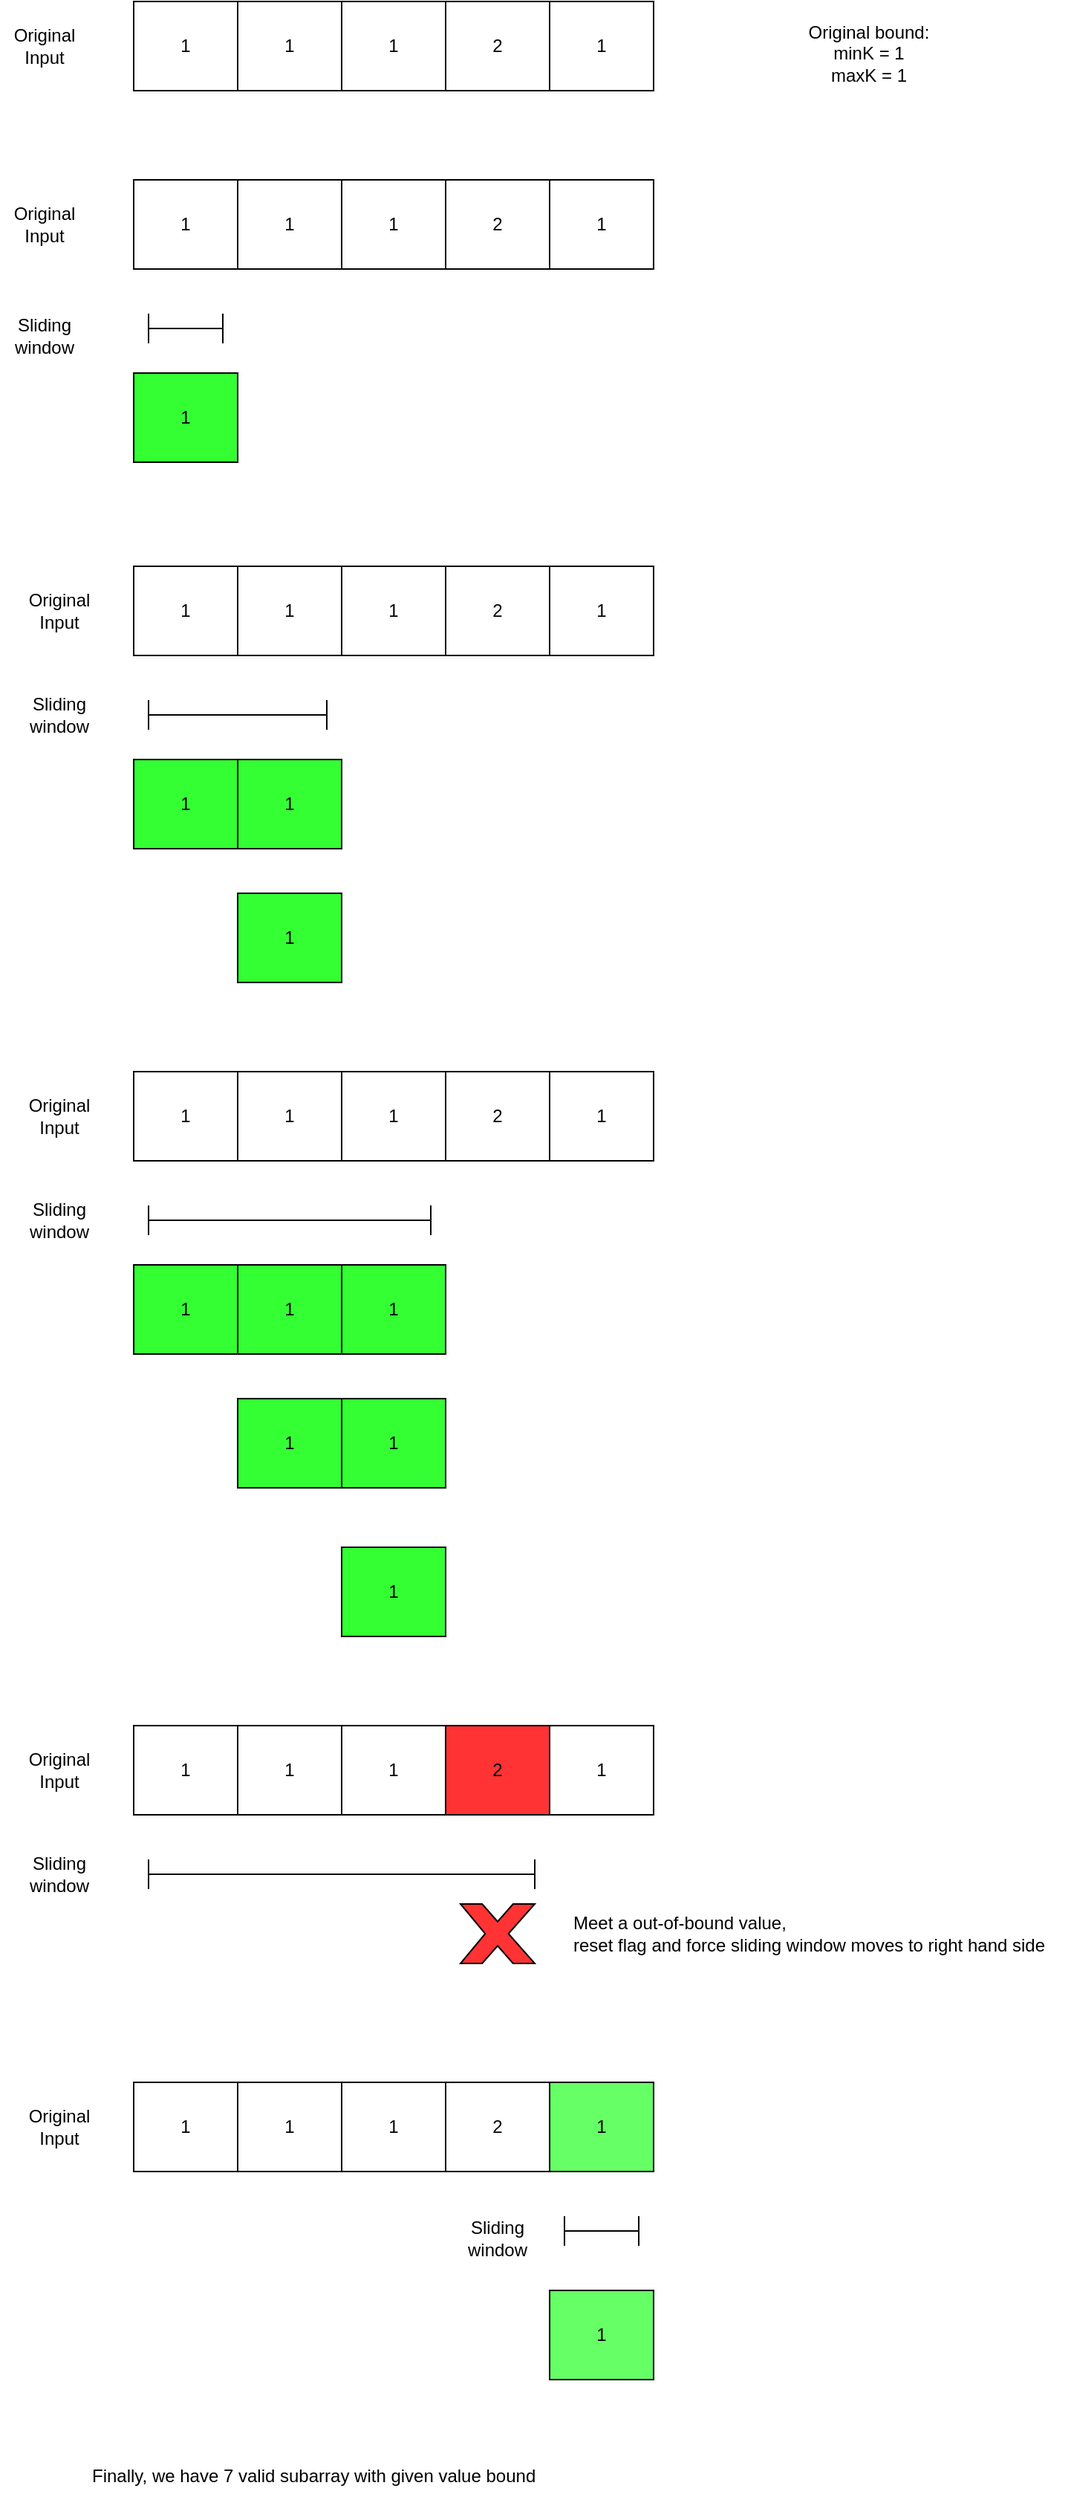 <mxfile version="20.4.1" type="github">
  <diagram id="rx4cs3UstuWfeNW1Yqym" name="第 1 页">
    <mxGraphModel dx="974" dy="475" grid="1" gridSize="10" guides="1" tooltips="1" connect="1" arrows="1" fold="1" page="1" pageScale="1" pageWidth="827" pageHeight="1169" math="0" shadow="0">
      <root>
        <mxCell id="0" />
        <mxCell id="1" parent="0" />
        <mxCell id="fgOzfoC5r0u5ENq1_FYO-1" value="1" style="rounded=0;whiteSpace=wrap;html=1;" vertex="1" parent="1">
          <mxGeometry x="120" y="40" width="70" height="60" as="geometry" />
        </mxCell>
        <mxCell id="fgOzfoC5r0u5ENq1_FYO-2" value="1" style="rounded=0;whiteSpace=wrap;html=1;" vertex="1" parent="1">
          <mxGeometry x="190" y="40" width="70" height="60" as="geometry" />
        </mxCell>
        <mxCell id="fgOzfoC5r0u5ENq1_FYO-3" value="1" style="rounded=0;whiteSpace=wrap;html=1;" vertex="1" parent="1">
          <mxGeometry x="260" y="40" width="70" height="60" as="geometry" />
        </mxCell>
        <mxCell id="fgOzfoC5r0u5ENq1_FYO-4" value="2" style="rounded=0;whiteSpace=wrap;html=1;" vertex="1" parent="1">
          <mxGeometry x="330" y="40" width="70" height="60" as="geometry" />
        </mxCell>
        <mxCell id="fgOzfoC5r0u5ENq1_FYO-6" value="1" style="rounded=0;whiteSpace=wrap;html=1;" vertex="1" parent="1">
          <mxGeometry x="400" y="40" width="70" height="60" as="geometry" />
        </mxCell>
        <mxCell id="fgOzfoC5r0u5ENq1_FYO-7" value="1" style="rounded=0;whiteSpace=wrap;html=1;" vertex="1" parent="1">
          <mxGeometry x="120" y="160" width="70" height="60" as="geometry" />
        </mxCell>
        <mxCell id="fgOzfoC5r0u5ENq1_FYO-8" value="1" style="rounded=0;whiteSpace=wrap;html=1;" vertex="1" parent="1">
          <mxGeometry x="190" y="160" width="70" height="60" as="geometry" />
        </mxCell>
        <mxCell id="fgOzfoC5r0u5ENq1_FYO-9" value="1" style="rounded=0;whiteSpace=wrap;html=1;" vertex="1" parent="1">
          <mxGeometry x="260" y="160" width="70" height="60" as="geometry" />
        </mxCell>
        <mxCell id="fgOzfoC5r0u5ENq1_FYO-10" value="2" style="rounded=0;whiteSpace=wrap;html=1;" vertex="1" parent="1">
          <mxGeometry x="330" y="160" width="70" height="60" as="geometry" />
        </mxCell>
        <mxCell id="fgOzfoC5r0u5ENq1_FYO-11" value="1" style="rounded=0;whiteSpace=wrap;html=1;" vertex="1" parent="1">
          <mxGeometry x="400" y="160" width="70" height="60" as="geometry" />
        </mxCell>
        <mxCell id="fgOzfoC5r0u5ENq1_FYO-13" value="" style="shape=crossbar;whiteSpace=wrap;html=1;rounded=1;" vertex="1" parent="1">
          <mxGeometry x="130" y="250" width="50" height="20" as="geometry" />
        </mxCell>
        <mxCell id="fgOzfoC5r0u5ENq1_FYO-14" value="1" style="rounded=0;whiteSpace=wrap;html=1;fillColor=#33FF33;" vertex="1" parent="1">
          <mxGeometry x="120" y="290" width="70" height="60" as="geometry" />
        </mxCell>
        <mxCell id="fgOzfoC5r0u5ENq1_FYO-15" value="1" style="rounded=0;whiteSpace=wrap;html=1;" vertex="1" parent="1">
          <mxGeometry x="120" y="420" width="70" height="60" as="geometry" />
        </mxCell>
        <mxCell id="fgOzfoC5r0u5ENq1_FYO-16" value="1" style="rounded=0;whiteSpace=wrap;html=1;" vertex="1" parent="1">
          <mxGeometry x="190" y="420" width="70" height="60" as="geometry" />
        </mxCell>
        <mxCell id="fgOzfoC5r0u5ENq1_FYO-17" value="1" style="rounded=0;whiteSpace=wrap;html=1;" vertex="1" parent="1">
          <mxGeometry x="260" y="420" width="70" height="60" as="geometry" />
        </mxCell>
        <mxCell id="fgOzfoC5r0u5ENq1_FYO-18" value="2" style="rounded=0;whiteSpace=wrap;html=1;" vertex="1" parent="1">
          <mxGeometry x="330" y="420" width="70" height="60" as="geometry" />
        </mxCell>
        <mxCell id="fgOzfoC5r0u5ENq1_FYO-19" value="1" style="rounded=0;whiteSpace=wrap;html=1;" vertex="1" parent="1">
          <mxGeometry x="400" y="420" width="70" height="60" as="geometry" />
        </mxCell>
        <mxCell id="fgOzfoC5r0u5ENq1_FYO-20" value="" style="shape=crossbar;whiteSpace=wrap;html=1;rounded=1;" vertex="1" parent="1">
          <mxGeometry x="130" y="510" width="120" height="20" as="geometry" />
        </mxCell>
        <mxCell id="fgOzfoC5r0u5ENq1_FYO-21" value="1" style="rounded=0;whiteSpace=wrap;html=1;fillColor=#33FF33;" vertex="1" parent="1">
          <mxGeometry x="120" y="550" width="70" height="60" as="geometry" />
        </mxCell>
        <mxCell id="fgOzfoC5r0u5ENq1_FYO-22" value="1" style="rounded=0;whiteSpace=wrap;html=1;fillColor=#33FF33;" vertex="1" parent="1">
          <mxGeometry x="190" y="550" width="70" height="60" as="geometry" />
        </mxCell>
        <mxCell id="fgOzfoC5r0u5ENq1_FYO-23" value="1" style="rounded=0;whiteSpace=wrap;html=1;fillColor=#33FF33;" vertex="1" parent="1">
          <mxGeometry x="190" y="640" width="70" height="60" as="geometry" />
        </mxCell>
        <mxCell id="fgOzfoC5r0u5ENq1_FYO-24" value="1" style="rounded=0;whiteSpace=wrap;html=1;" vertex="1" parent="1">
          <mxGeometry x="120" y="760" width="70" height="60" as="geometry" />
        </mxCell>
        <mxCell id="fgOzfoC5r0u5ENq1_FYO-25" value="1" style="rounded=0;whiteSpace=wrap;html=1;" vertex="1" parent="1">
          <mxGeometry x="190" y="760" width="70" height="60" as="geometry" />
        </mxCell>
        <mxCell id="fgOzfoC5r0u5ENq1_FYO-26" value="1" style="rounded=0;whiteSpace=wrap;html=1;" vertex="1" parent="1">
          <mxGeometry x="260" y="760" width="70" height="60" as="geometry" />
        </mxCell>
        <mxCell id="fgOzfoC5r0u5ENq1_FYO-27" value="2" style="rounded=0;whiteSpace=wrap;html=1;" vertex="1" parent="1">
          <mxGeometry x="330" y="760" width="70" height="60" as="geometry" />
        </mxCell>
        <mxCell id="fgOzfoC5r0u5ENq1_FYO-28" value="1" style="rounded=0;whiteSpace=wrap;html=1;" vertex="1" parent="1">
          <mxGeometry x="400" y="760" width="70" height="60" as="geometry" />
        </mxCell>
        <mxCell id="fgOzfoC5r0u5ENq1_FYO-29" value="" style="shape=crossbar;whiteSpace=wrap;html=1;rounded=1;" vertex="1" parent="1">
          <mxGeometry x="130" y="850" width="190" height="20" as="geometry" />
        </mxCell>
        <mxCell id="fgOzfoC5r0u5ENq1_FYO-30" value="1" style="rounded=0;whiteSpace=wrap;html=1;fillColor=#33FF33;" vertex="1" parent="1">
          <mxGeometry x="120" y="890" width="70" height="60" as="geometry" />
        </mxCell>
        <mxCell id="fgOzfoC5r0u5ENq1_FYO-31" value="1" style="rounded=0;whiteSpace=wrap;html=1;fillColor=#33FF33;" vertex="1" parent="1">
          <mxGeometry x="190" y="890" width="70" height="60" as="geometry" />
        </mxCell>
        <mxCell id="fgOzfoC5r0u5ENq1_FYO-32" value="1" style="rounded=0;whiteSpace=wrap;html=1;fillColor=#33FF33;" vertex="1" parent="1">
          <mxGeometry x="190" y="980" width="70" height="60" as="geometry" />
        </mxCell>
        <mxCell id="fgOzfoC5r0u5ENq1_FYO-33" value="1" style="rounded=0;whiteSpace=wrap;html=1;fillColor=#33FF33;" vertex="1" parent="1">
          <mxGeometry x="260" y="890" width="70" height="60" as="geometry" />
        </mxCell>
        <mxCell id="fgOzfoC5r0u5ENq1_FYO-34" value="1" style="rounded=0;whiteSpace=wrap;html=1;fillColor=#33FF33;" vertex="1" parent="1">
          <mxGeometry x="260" y="980" width="70" height="60" as="geometry" />
        </mxCell>
        <mxCell id="fgOzfoC5r0u5ENq1_FYO-35" value="1" style="rounded=0;whiteSpace=wrap;html=1;fillColor=#33FF33;" vertex="1" parent="1">
          <mxGeometry x="260" y="1080" width="70" height="60" as="geometry" />
        </mxCell>
        <mxCell id="fgOzfoC5r0u5ENq1_FYO-36" value="1" style="rounded=0;whiteSpace=wrap;html=1;" vertex="1" parent="1">
          <mxGeometry x="120" y="1200" width="70" height="60" as="geometry" />
        </mxCell>
        <mxCell id="fgOzfoC5r0u5ENq1_FYO-37" value="1" style="rounded=0;whiteSpace=wrap;html=1;" vertex="1" parent="1">
          <mxGeometry x="190" y="1200" width="70" height="60" as="geometry" />
        </mxCell>
        <mxCell id="fgOzfoC5r0u5ENq1_FYO-38" value="1" style="rounded=0;whiteSpace=wrap;html=1;" vertex="1" parent="1">
          <mxGeometry x="260" y="1200" width="70" height="60" as="geometry" />
        </mxCell>
        <mxCell id="fgOzfoC5r0u5ENq1_FYO-39" value="2" style="rounded=0;whiteSpace=wrap;html=1;fillColor=#FF3333;" vertex="1" parent="1">
          <mxGeometry x="330" y="1200" width="70" height="60" as="geometry" />
        </mxCell>
        <mxCell id="fgOzfoC5r0u5ENq1_FYO-40" value="1" style="rounded=0;whiteSpace=wrap;html=1;" vertex="1" parent="1">
          <mxGeometry x="400" y="1200" width="70" height="60" as="geometry" />
        </mxCell>
        <mxCell id="fgOzfoC5r0u5ENq1_FYO-41" value="" style="shape=crossbar;whiteSpace=wrap;html=1;rounded=1;" vertex="1" parent="1">
          <mxGeometry x="130" y="1290" width="260" height="20" as="geometry" />
        </mxCell>
        <mxCell id="fgOzfoC5r0u5ENq1_FYO-48" value="" style="verticalLabelPosition=bottom;verticalAlign=top;html=1;shape=mxgraph.basic.x;fillColor=#FF3333;" vertex="1" parent="1">
          <mxGeometry x="340" y="1320" width="50" height="40" as="geometry" />
        </mxCell>
        <mxCell id="fgOzfoC5r0u5ENq1_FYO-49" value="1" style="rounded=0;whiteSpace=wrap;html=1;" vertex="1" parent="1">
          <mxGeometry x="120" y="1440" width="70" height="60" as="geometry" />
        </mxCell>
        <mxCell id="fgOzfoC5r0u5ENq1_FYO-50" value="1" style="rounded=0;whiteSpace=wrap;html=1;" vertex="1" parent="1">
          <mxGeometry x="190" y="1440" width="70" height="60" as="geometry" />
        </mxCell>
        <mxCell id="fgOzfoC5r0u5ENq1_FYO-51" value="1" style="rounded=0;whiteSpace=wrap;html=1;" vertex="1" parent="1">
          <mxGeometry x="260" y="1440" width="70" height="60" as="geometry" />
        </mxCell>
        <mxCell id="fgOzfoC5r0u5ENq1_FYO-52" value="2" style="rounded=0;whiteSpace=wrap;html=1;fillColor=#FFFFFF;" vertex="1" parent="1">
          <mxGeometry x="330" y="1440" width="70" height="60" as="geometry" />
        </mxCell>
        <mxCell id="fgOzfoC5r0u5ENq1_FYO-53" value="1" style="rounded=0;whiteSpace=wrap;html=1;fillColor=#66FF66;" vertex="1" parent="1">
          <mxGeometry x="400" y="1440" width="70" height="60" as="geometry" />
        </mxCell>
        <mxCell id="fgOzfoC5r0u5ENq1_FYO-54" value="" style="shape=crossbar;whiteSpace=wrap;html=1;rounded=1;" vertex="1" parent="1">
          <mxGeometry x="410" y="1530" width="50" height="20" as="geometry" />
        </mxCell>
        <mxCell id="fgOzfoC5r0u5ENq1_FYO-56" value="1" style="rounded=0;whiteSpace=wrap;html=1;fillColor=#66FF66;" vertex="1" parent="1">
          <mxGeometry x="400" y="1580" width="70" height="60" as="geometry" />
        </mxCell>
        <mxCell id="fgOzfoC5r0u5ENq1_FYO-57" value="Original Input" style="text;html=1;strokeColor=none;fillColor=none;align=center;verticalAlign=middle;whiteSpace=wrap;rounded=0;" vertex="1" parent="1">
          <mxGeometry x="30" y="55" width="60" height="30" as="geometry" />
        </mxCell>
        <mxCell id="fgOzfoC5r0u5ENq1_FYO-58" value="Original Input" style="text;html=1;strokeColor=none;fillColor=none;align=center;verticalAlign=middle;whiteSpace=wrap;rounded=0;" vertex="1" parent="1">
          <mxGeometry x="30" y="175" width="60" height="30" as="geometry" />
        </mxCell>
        <mxCell id="fgOzfoC5r0u5ENq1_FYO-59" value="Original Input" style="text;html=1;strokeColor=none;fillColor=none;align=center;verticalAlign=middle;whiteSpace=wrap;rounded=0;" vertex="1" parent="1">
          <mxGeometry x="40" y="435" width="60" height="30" as="geometry" />
        </mxCell>
        <mxCell id="fgOzfoC5r0u5ENq1_FYO-60" value="Original Input" style="text;html=1;strokeColor=none;fillColor=none;align=center;verticalAlign=middle;whiteSpace=wrap;rounded=0;" vertex="1" parent="1">
          <mxGeometry x="40" y="775" width="60" height="30" as="geometry" />
        </mxCell>
        <mxCell id="fgOzfoC5r0u5ENq1_FYO-61" value="Original Input" style="text;html=1;strokeColor=none;fillColor=none;align=center;verticalAlign=middle;whiteSpace=wrap;rounded=0;" vertex="1" parent="1">
          <mxGeometry x="40" y="1215" width="60" height="30" as="geometry" />
        </mxCell>
        <mxCell id="fgOzfoC5r0u5ENq1_FYO-62" value="Original Input" style="text;html=1;strokeColor=none;fillColor=none;align=center;verticalAlign=middle;whiteSpace=wrap;rounded=0;" vertex="1" parent="1">
          <mxGeometry x="40" y="1455" width="60" height="30" as="geometry" />
        </mxCell>
        <mxCell id="fgOzfoC5r0u5ENq1_FYO-63" value="Sliding window" style="text;html=1;strokeColor=none;fillColor=none;align=center;verticalAlign=middle;whiteSpace=wrap;rounded=0;" vertex="1" parent="1">
          <mxGeometry x="30" y="250" width="60" height="30" as="geometry" />
        </mxCell>
        <mxCell id="fgOzfoC5r0u5ENq1_FYO-64" value="Sliding window" style="text;html=1;strokeColor=none;fillColor=none;align=center;verticalAlign=middle;whiteSpace=wrap;rounded=0;" vertex="1" parent="1">
          <mxGeometry x="40" y="505" width="60" height="30" as="geometry" />
        </mxCell>
        <mxCell id="fgOzfoC5r0u5ENq1_FYO-65" value="Sliding window" style="text;html=1;strokeColor=none;fillColor=none;align=center;verticalAlign=middle;whiteSpace=wrap;rounded=0;" vertex="1" parent="1">
          <mxGeometry x="40" y="845" width="60" height="30" as="geometry" />
        </mxCell>
        <mxCell id="fgOzfoC5r0u5ENq1_FYO-66" value="Sliding window" style="text;html=1;strokeColor=none;fillColor=none;align=center;verticalAlign=middle;whiteSpace=wrap;rounded=0;" vertex="1" parent="1">
          <mxGeometry x="40" y="1285" width="60" height="30" as="geometry" />
        </mxCell>
        <mxCell id="fgOzfoC5r0u5ENq1_FYO-67" value="Sliding window" style="text;html=1;strokeColor=none;fillColor=none;align=center;verticalAlign=middle;whiteSpace=wrap;rounded=0;" vertex="1" parent="1">
          <mxGeometry x="335" y="1530" width="60" height="30" as="geometry" />
        </mxCell>
        <mxCell id="fgOzfoC5r0u5ENq1_FYO-68" value="Meet a out-of-bound value, &lt;br&gt;reset flag and force sliding window moves to right hand side" style="text;html=1;strokeColor=none;fillColor=none;align=left;verticalAlign=middle;whiteSpace=wrap;rounded=0;" vertex="1" parent="1">
          <mxGeometry x="414" y="1325" width="336" height="30" as="geometry" />
        </mxCell>
        <mxCell id="fgOzfoC5r0u5ENq1_FYO-69" value="Finally, we have 7 valid subarray with given value bound" style="text;html=1;strokeColor=none;fillColor=none;align=left;verticalAlign=middle;whiteSpace=wrap;rounded=0;" vertex="1" parent="1">
          <mxGeometry x="90" y="1690" width="305" height="30" as="geometry" />
        </mxCell>
        <mxCell id="fgOzfoC5r0u5ENq1_FYO-70" value="Original bound:&lt;br&gt;minK = 1&lt;br&gt;maxK = 1" style="text;html=1;strokeColor=none;fillColor=none;align=center;verticalAlign=middle;whiteSpace=wrap;rounded=0;" vertex="1" parent="1">
          <mxGeometry x="480" y="60" width="270" height="30" as="geometry" />
        </mxCell>
      </root>
    </mxGraphModel>
  </diagram>
</mxfile>
